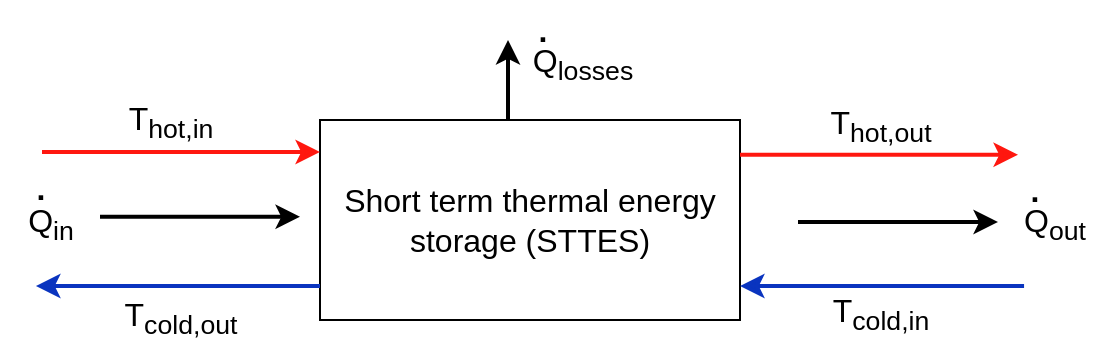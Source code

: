 <mxfile version="20.6.2" type="device"><diagram id="kJes-hOu5LFb9hqr-LKq" name="Seite-1"><mxGraphModel dx="1406" dy="956" grid="1" gridSize="10" guides="1" tooltips="1" connect="1" arrows="1" fold="1" page="1" pageScale="1" pageWidth="827" pageHeight="1169" math="0" shadow="0"><root><mxCell id="0"/><mxCell id="1" parent="0"/><mxCell id="wZrfAmfpHfwwoAlyTFxW-8" value="" style="endArrow=classic;html=1;rounded=0;fontSize=16;strokeWidth=2;" parent="1" edge="1"><mxGeometry width="50" height="50" relative="1" as="geometry"><mxPoint x="559" y="211" as="sourcePoint"/><mxPoint x="659" y="211" as="targetPoint"/></mxGeometry></mxCell><mxCell id="wZrfAmfpHfwwoAlyTFxW-11" value="Q&lt;sub&gt;out&lt;/sub&gt;" style="text;html=1;align=center;verticalAlign=middle;resizable=0;points=[];autosize=1;strokeColor=none;fillColor=none;fontSize=16;" parent="1" vertex="1"><mxGeometry x="662" y="192" width="50" height="40" as="geometry"/></mxCell><mxCell id="wZrfAmfpHfwwoAlyTFxW-1" value="&lt;font style=&quot;font-size: 16px;&quot;&gt;Short term thermal energy storage (STTES)&lt;/font&gt;" style="rounded=0;whiteSpace=wrap;html=1;" parent="1" vertex="1"><mxGeometry x="320" y="160" width="210" height="100" as="geometry"/></mxCell><mxCell id="wZrfAmfpHfwwoAlyTFxW-24" value="" style="endArrow=classic;html=1;rounded=0;fontSize=19;entryX=-0.009;entryY=0.171;entryDx=0;entryDy=0;entryPerimeter=0;fillColor=#dae8fc;strokeColor=#0A34BF;strokeWidth=2;" parent="1" edge="1"><mxGeometry width="50" height="50" relative="1" as="geometry"><mxPoint x="672.03" y="243" as="sourcePoint"/><mxPoint x="530" y="243" as="targetPoint"/></mxGeometry></mxCell><mxCell id="wZrfAmfpHfwwoAlyTFxW-25" value="&lt;font style=&quot;font-size: 16px;&quot;&gt;T&lt;sub style=&quot;&quot;&gt;cold,in&lt;/sub&gt;&lt;/font&gt;" style="edgeLabel;html=1;align=center;verticalAlign=middle;resizable=0;points=[];fontSize=16;" parent="wZrfAmfpHfwwoAlyTFxW-24" vertex="1" connectable="0"><mxGeometry x="-0.447" y="-1" relative="1" as="geometry"><mxPoint x="-33" y="15" as="offset"/></mxGeometry></mxCell><mxCell id="wZrfAmfpHfwwoAlyTFxW-29" value="" style="endArrow=classic;html=1;rounded=0;fontSize=19;strokeColor=#FF170F;strokeWidth=2;" parent="1" edge="1"><mxGeometry width="50" height="50" relative="1" as="geometry"><mxPoint x="530" y="177.41" as="sourcePoint"/><mxPoint x="669" y="177.41" as="targetPoint"/></mxGeometry></mxCell><mxCell id="wZrfAmfpHfwwoAlyTFxW-30" value="&lt;font style=&quot;font-size: 16px;&quot;&gt;T&lt;sub style=&quot;&quot;&gt;hot,out&lt;/sub&gt;&lt;/font&gt;" style="edgeLabel;html=1;align=center;verticalAlign=middle;resizable=0;points=[];fontSize=16;" parent="wZrfAmfpHfwwoAlyTFxW-29" vertex="1" connectable="0"><mxGeometry x="-0.447" y="-1" relative="1" as="geometry"><mxPoint x="31" y="-16" as="offset"/></mxGeometry></mxCell><mxCell id="nndo75246W4I8ii-i4aM-1" value="" style="endArrow=classic;html=1;rounded=0;fontSize=16;strokeWidth=2;" parent="1" edge="1"><mxGeometry width="50" height="50" relative="1" as="geometry"><mxPoint x="210" y="208.41" as="sourcePoint"/><mxPoint x="310" y="208.41" as="targetPoint"/></mxGeometry></mxCell><mxCell id="nndo75246W4I8ii-i4aM-2" value="Q&lt;sub&gt;in&lt;/sub&gt;" style="text;html=1;align=center;verticalAlign=middle;resizable=0;points=[];autosize=1;strokeColor=none;fillColor=none;fontSize=16;" parent="1" vertex="1"><mxGeometry x="160" y="192" width="50" height="40" as="geometry"/></mxCell><mxCell id="nndo75246W4I8ii-i4aM-4" value="" style="endArrow=classic;html=1;rounded=0;fontSize=19;entryX=-0.009;entryY=0.171;entryDx=0;entryDy=0;entryPerimeter=0;fillColor=#dae8fc;strokeColor=#0A34BF;strokeWidth=2;" parent="1" edge="1"><mxGeometry width="50" height="50" relative="1" as="geometry"><mxPoint x="320.0" y="243.0" as="sourcePoint"/><mxPoint x="177.97" y="243.0" as="targetPoint"/></mxGeometry></mxCell><mxCell id="nndo75246W4I8ii-i4aM-5" value="&lt;font style=&quot;font-size: 16px;&quot;&gt;T&lt;sub style=&quot;&quot;&gt;cold,out&lt;/sub&gt;&lt;/font&gt;" style="edgeLabel;html=1;align=center;verticalAlign=middle;resizable=0;points=[];fontSize=16;" parent="nndo75246W4I8ii-i4aM-4" vertex="1" connectable="0"><mxGeometry x="-0.447" y="-1" relative="1" as="geometry"><mxPoint x="-31" y="17" as="offset"/></mxGeometry></mxCell><mxCell id="nndo75246W4I8ii-i4aM-6" value="" style="endArrow=classic;html=1;rounded=0;fontSize=19;strokeColor=#FF170F;strokeWidth=2;" parent="1" edge="1"><mxGeometry width="50" height="50" relative="1" as="geometry"><mxPoint x="181" y="176.0" as="sourcePoint"/><mxPoint x="320.0" y="176.0" as="targetPoint"/></mxGeometry></mxCell><mxCell id="nndo75246W4I8ii-i4aM-7" value="&lt;font style=&quot;font-size: 16px;&quot;&gt;T&lt;sub style=&quot;&quot;&gt;hot,in&lt;/sub&gt;&lt;/font&gt;" style="edgeLabel;html=1;align=center;verticalAlign=middle;resizable=0;points=[];fontSize=16;" parent="nndo75246W4I8ii-i4aM-6" vertex="1" connectable="0"><mxGeometry x="-0.447" y="-1" relative="1" as="geometry"><mxPoint x="25" y="-16" as="offset"/></mxGeometry></mxCell><mxCell id="nndo75246W4I8ii-i4aM-11" value="." style="text;html=1;align=center;verticalAlign=middle;resizable=0;points=[];autosize=1;strokeColor=none;fillColor=none;fontSize=16;fontStyle=1" parent="1" vertex="1"><mxGeometry x="165" y="179" width="30" height="30" as="geometry"/></mxCell><mxCell id="mJszWWSA5XKqsMdHJOxR-1" value="" style="endArrow=classic;html=1;rounded=0;fontSize=16;strokeWidth=2;" parent="1" edge="1"><mxGeometry width="50" height="50" relative="1" as="geometry"><mxPoint x="414" y="160" as="sourcePoint"/><mxPoint x="414" y="120" as="targetPoint"/></mxGeometry></mxCell><mxCell id="mJszWWSA5XKqsMdHJOxR-2" value="Q&lt;sub&gt;losses&lt;/sub&gt;" style="text;html=1;align=center;verticalAlign=middle;resizable=0;points=[];autosize=1;strokeColor=none;fillColor=none;fontSize=16;" parent="1" vertex="1"><mxGeometry x="416" y="112" width="70" height="40" as="geometry"/></mxCell><mxCell id="mJszWWSA5XKqsMdHJOxR-3" value="." style="text;html=1;align=center;verticalAlign=middle;resizable=0;points=[];autosize=1;strokeColor=none;fillColor=none;fontSize=16;fontStyle=1" parent="1" vertex="1"><mxGeometry x="416" y="100" width="30" height="30" as="geometry"/></mxCell><mxCell id="wZrfAmfpHfwwoAlyTFxW-15" value="." style="text;html=1;align=center;verticalAlign=middle;resizable=0;points=[];autosize=1;strokeColor=none;fillColor=none;fontSize=16;fontStyle=1" parent="1" vertex="1"><mxGeometry x="662" y="180" width="30" height="30" as="geometry"/></mxCell></root></mxGraphModel></diagram></mxfile>